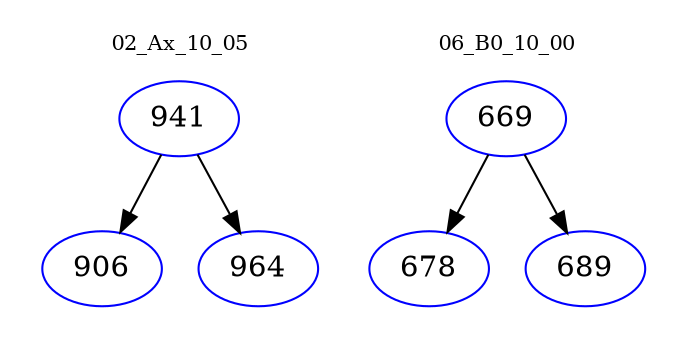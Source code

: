 digraph{
subgraph cluster_0 {
color = white
label = "02_Ax_10_05";
fontsize=10;
T0_941 [label="941", color="blue"]
T0_941 -> T0_906 [color="black"]
T0_906 [label="906", color="blue"]
T0_941 -> T0_964 [color="black"]
T0_964 [label="964", color="blue"]
}
subgraph cluster_1 {
color = white
label = "06_B0_10_00";
fontsize=10;
T1_669 [label="669", color="blue"]
T1_669 -> T1_678 [color="black"]
T1_678 [label="678", color="blue"]
T1_669 -> T1_689 [color="black"]
T1_689 [label="689", color="blue"]
}
}
